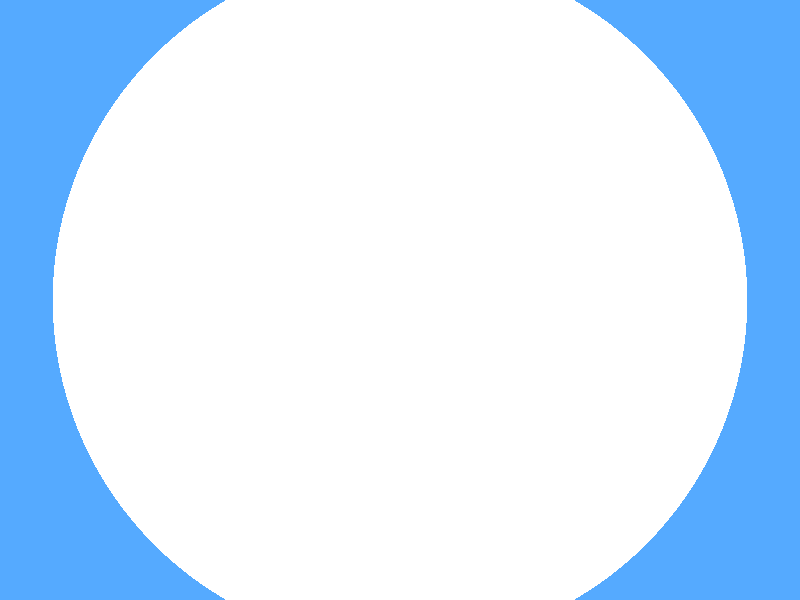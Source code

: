 // Entry code: vnijtm
// Name      : Tekno Frannansa
// Frame rate: 15
//NUKE!!!
//By Tekno Frannansa
//evilsuperbrain.com

//declare some things
#local C=clock*8-4;	//blast occurs at C=0
#local F=function{pattern{granite}}

//scenery
sphere {
	0,9
	pigment { rgb<1,2,3>/3 }
	hollow
	//I want the sky to turn white when the nuke goes off, so instead of it glowing it gets lit like everything else in the scene
	//hence I use a sphere not a sky_sphere
	//the radius is small to match the position of the main (sun) light, it gives a slight gradient on the sky that would be a flat colour with a bigger sky.
}

camera {
	location y-2 //<2,-1,2> the floor for the scene is around -1, we want to be looking up at the blast from ground level (it looks better)
	//camera wobble:
	//	atan gives a steep gradient at 0, so use atan(clock-.1) to give a reaction just after the blast.
	//	then feed this through a sine wave, scaling up from [-1,1] to whatever gives a nice number of swings: sin(4*atan(...))
	//	this wasn't fast enough so multiplied clock by 20: atan(20*(clock-.1)) = atan(20*C-2)
	//	the start and end position were wrong (cam looked at the sky to start with, then at the ground) so flip the sign (2-20*C) without needing extra characters!
	// .2 obviously just modulates the whole trick
	look_at 0
}


//note: there's several if's below, they were all combined in 1 in the short version of the scene but I've seperated them here for clarity.


//THE NUKE!
sphere {
	0, 1.5
	pigment { rgbt 1 }
	interior {
		media {
			scattering { 1,60 }
			absorption 60 //scattering gives white smoke, add absorption to get grey.
			density {
				#local G =
					function {
						F(x,y+C/6,z-C/3) //granite function, indexed using clock to scroll pattern up and away from camera, so smoke moves nicely
						+(1-sqrt(x*x+y*y+z*z))*2 //sphere radius 1, *2 so the sphere has more effect on the shape
					}
					
				function {
					max(0, //clamp the bottom so it doesn't go negative and wrap round
						
						G(x,y-cos(y*2)*(1+C)*.6,z)
						//y distortion gives the mushroom shape, by pushing the spherical cloud up and down using a cosine curve,
						//modulate this by time to get the animation.
						//I tried many versions of the numbers here before finding this one, it's a fluke that it took so little code!
						
						/3 //save us from having to clamp the top (the highest value it can hit is 3)
					)
				}
			}
		}
	}
	hollow
	scale clock
}

light_source {y*9-5, 1}
